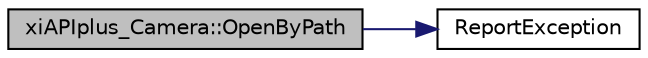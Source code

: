 digraph "xiAPIplus_Camera::OpenByPath"
{
  edge [fontname="Helvetica",fontsize="10",labelfontname="Helvetica",labelfontsize="10"];
  node [fontname="Helvetica",fontsize="10",shape=record];
  rankdir="LR";
  Node1427 [label="xiAPIplus_Camera::OpenByPath",height=0.2,width=0.4,color="black", fillcolor="grey75", style="filled", fontcolor="black"];
  Node1427 -> Node1428 [color="midnightblue",fontsize="10",style="solid",fontname="Helvetica"];
  Node1428 [label="ReportException",height=0.2,width=0.4,color="black", fillcolor="white", style="filled",URL="$xi_api_plus_ocv_8cpp.html#ac977696328796b16af4d36af03181d98"];
}
